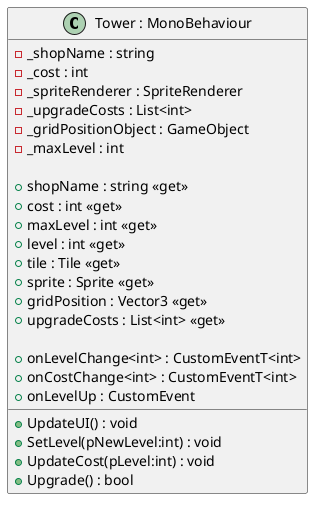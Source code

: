 @startuml
class "Tower : MonoBehaviour" as Tower {
    - _shopName : string
    - _cost : int
    - _spriteRenderer : SpriteRenderer
    - _upgradeCosts : List<int>
    - _gridPositionObject : GameObject
    - _maxLevel : int
    
    + shopName : string <<get>>
    + cost : int <<get>>
    + maxLevel : int <<get>>
    + level : int <<get>>
    + tile : Tile <<get>>
    + sprite : Sprite <<get>>
    + gridPosition : Vector3 <<get>>
    + upgradeCosts : List<int> <<get>>
    
    + onLevelChange<int> : CustomEventT<int>
    + onCostChange<int> : CustomEventT<int>
    + onLevelUp : CustomEvent
    
    + UpdateUI() : void
    + SetLevel(pNewLevel:int) : void
    + UpdateCost(pLevel:int) : void
    + Upgrade() : bool
}
@enduml

